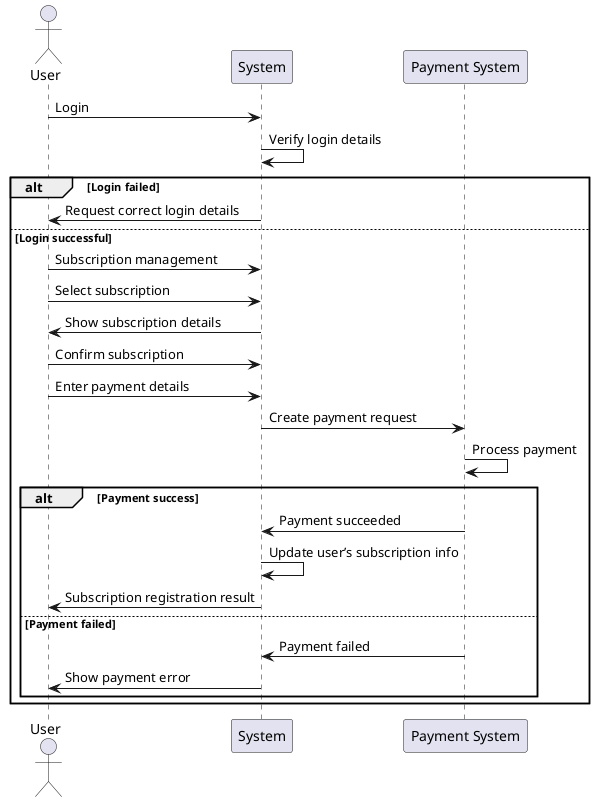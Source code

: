 @startuml
actor User
participant "System" as System
participant "Payment System" as Payment

User -> System: Login
System -> System: Verify login details
alt Login failed
    System -> User: Request correct login details
else Login successful
    User -> System: Subscription management
    User -> System: Select subscription
    System -> User: Show subscription details
    User -> System: Confirm subscription
    User -> System: Enter payment details
    System -> Payment: Create payment request
    Payment -> Payment: Process payment
    alt Payment success
        Payment -> System: Payment succeeded
        System -> System: Update user’s subscription info
        System -> User: Subscription registration result
    else Payment failed
        Payment -> System: Payment failed
        System -> User: Show payment error
    end
end
@enduml
